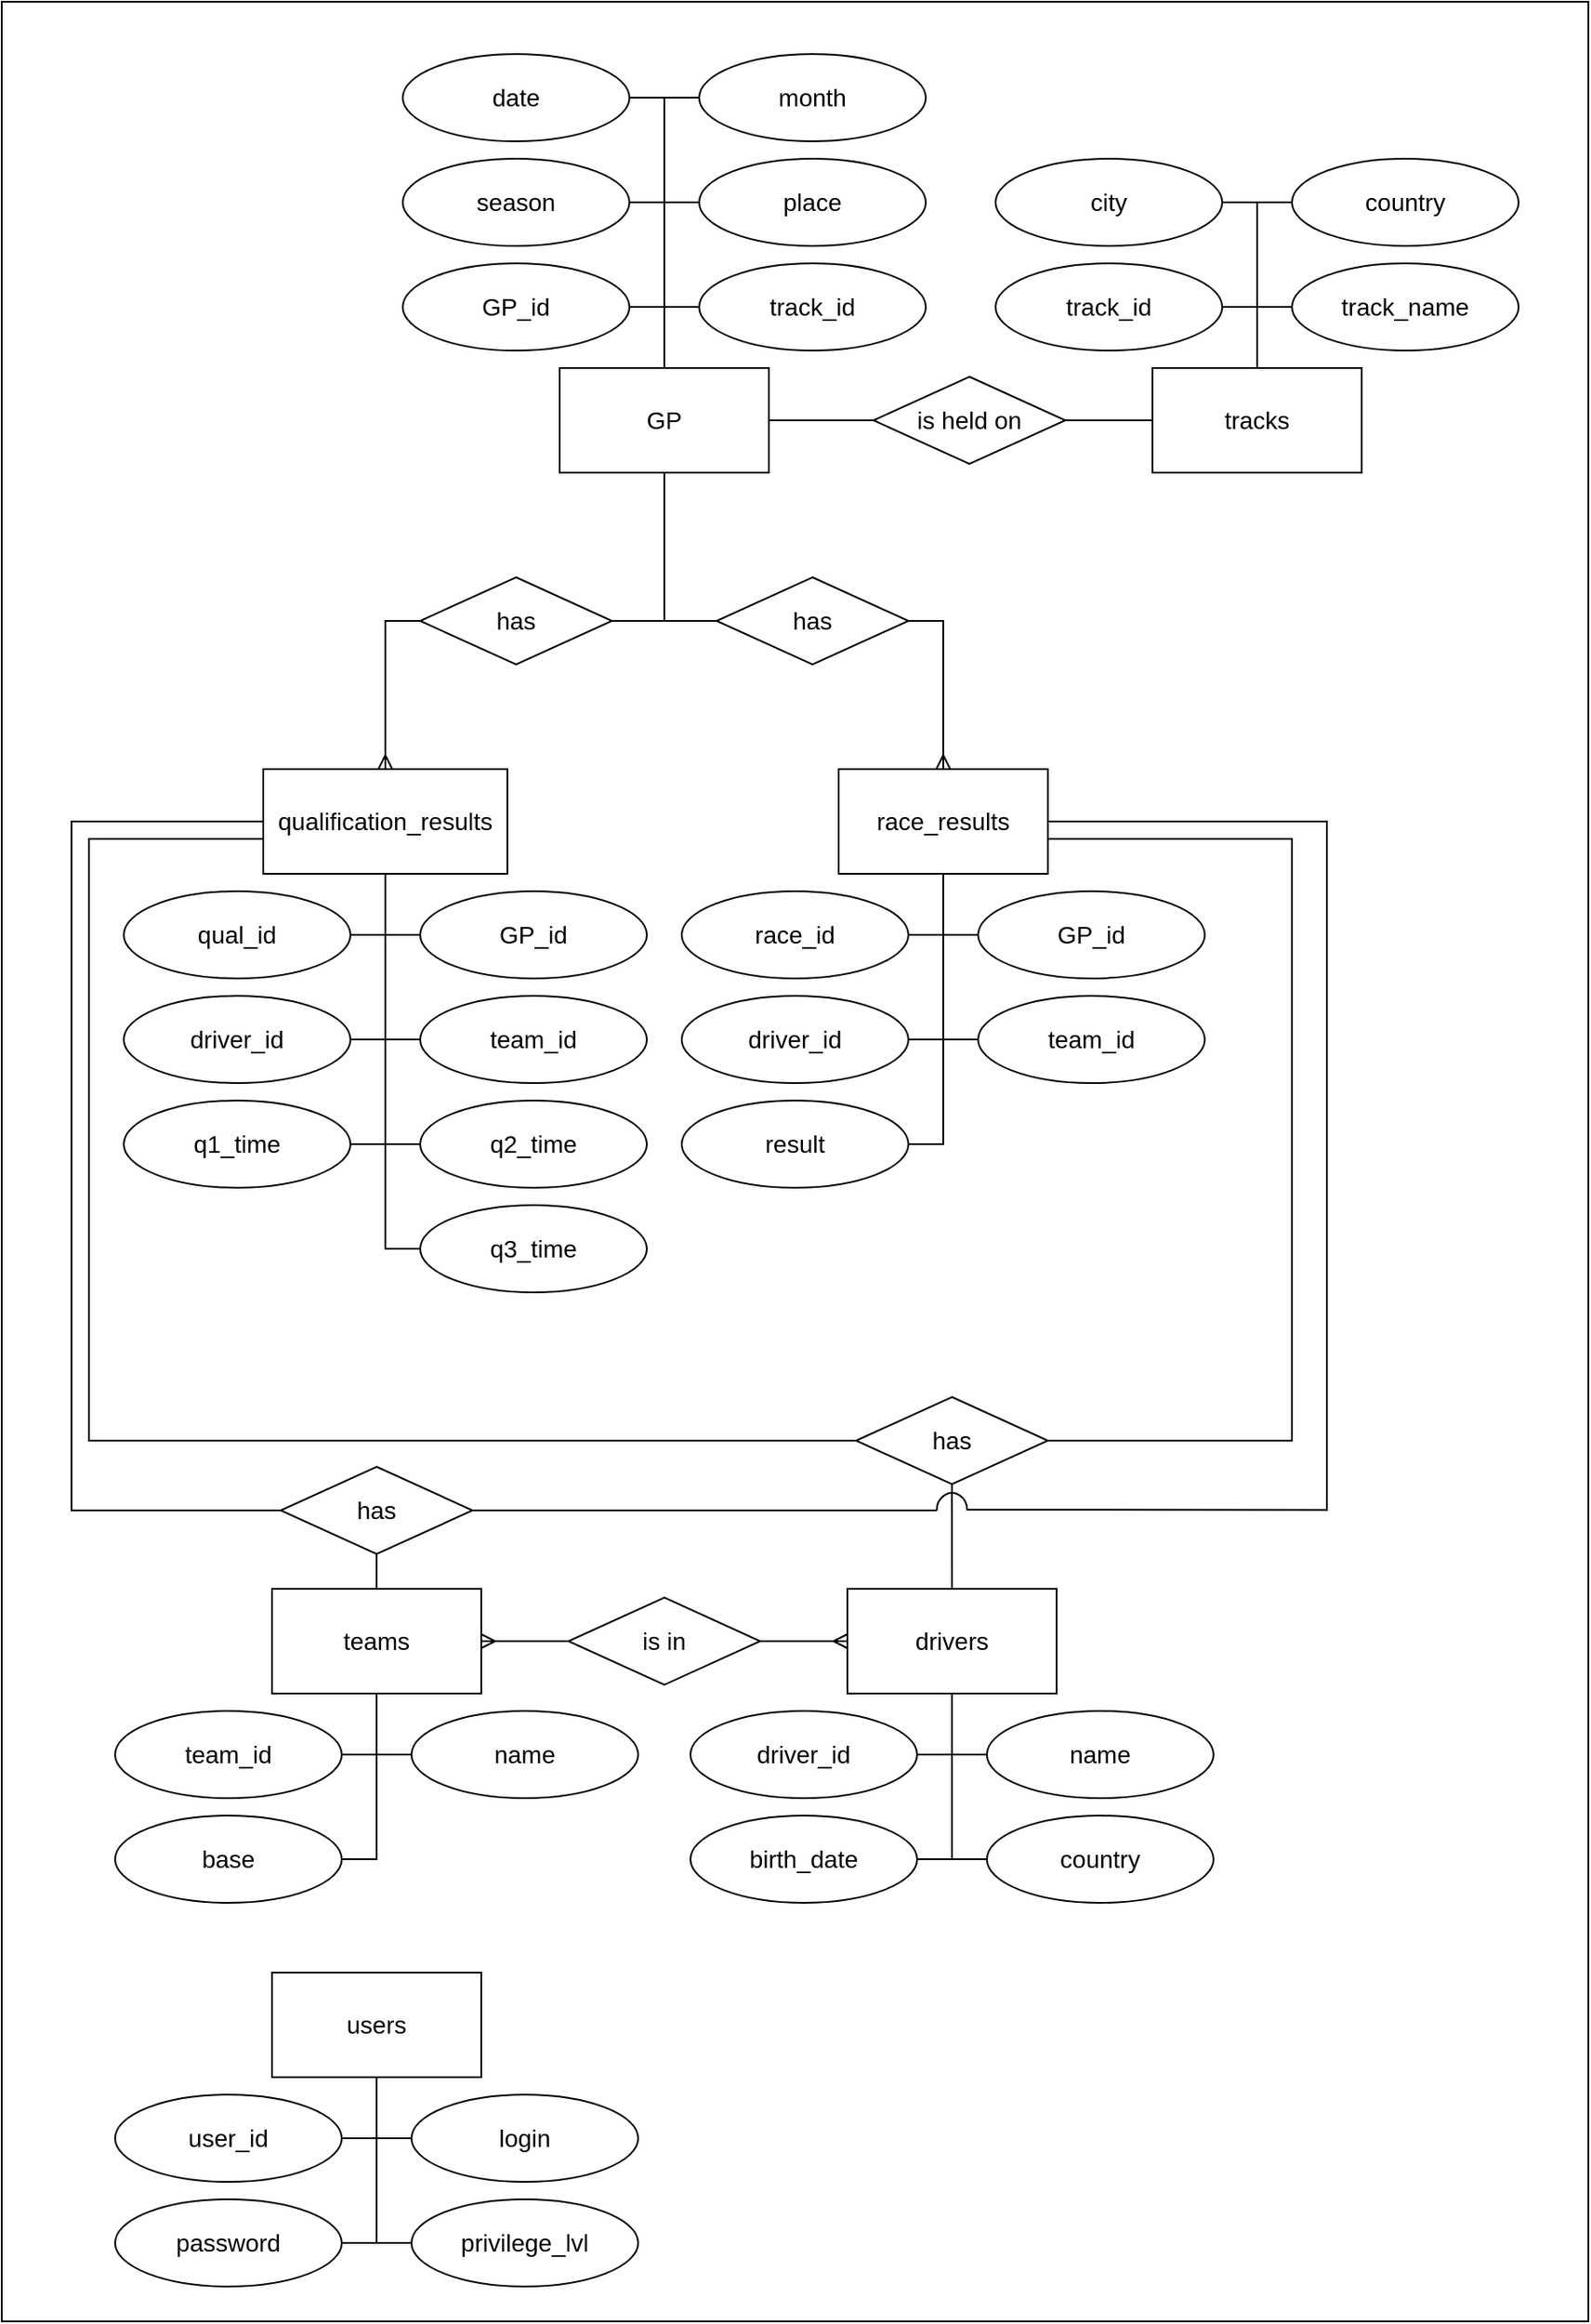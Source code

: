 <mxfile version="21.1.2" type="device">
  <diagram name="Page-1" id="3OD4oy6CaCltADLQ0Blc">
    <mxGraphModel dx="1854" dy="887" grid="1" gridSize="10" guides="1" tooltips="1" connect="1" arrows="1" fold="1" page="1" pageScale="1" pageWidth="850" pageHeight="1100" math="0" shadow="0">
      <root>
        <mxCell id="0" />
        <mxCell id="1" parent="0" />
        <mxCell id="GKB3FV2w6lnIj9IGkRJ3-1" value="" style="rounded=0;whiteSpace=wrap;html=1;" parent="1" vertex="1">
          <mxGeometry x="-160" y="190" width="910" height="1330" as="geometry" />
        </mxCell>
        <mxCell id="-P09jz9MazROtthzIZ32-97" value="" style="verticalLabelPosition=bottom;verticalAlign=top;html=1;shape=mxgraph.basic.arc;startAngle=0.747;endAngle=0.25;fontSize=14;" parent="1" vertex="1">
          <mxGeometry x="376.25" y="1045" width="17.5" height="20" as="geometry" />
        </mxCell>
        <mxCell id="-P09jz9MazROtthzIZ32-1" value="GP" style="rounded=0;whiteSpace=wrap;html=1;fontSize=14;" parent="1" vertex="1">
          <mxGeometry x="160" y="400" width="120" height="60" as="geometry" />
        </mxCell>
        <mxCell id="-P09jz9MazROtthzIZ32-2" value="GP_id" style="ellipse;whiteSpace=wrap;html=1;fontSize=14;" parent="1" vertex="1">
          <mxGeometry x="70" y="340" width="130" height="50" as="geometry" />
        </mxCell>
        <mxCell id="-P09jz9MazROtthzIZ32-4" value="season" style="ellipse;whiteSpace=wrap;html=1;fontSize=14;" parent="1" vertex="1">
          <mxGeometry x="70" y="280" width="130" height="50" as="geometry" />
        </mxCell>
        <mxCell id="-P09jz9MazROtthzIZ32-5" value="date" style="ellipse;whiteSpace=wrap;html=1;fontSize=14;" parent="1" vertex="1">
          <mxGeometry x="70" y="220" width="130" height="50" as="geometry" />
        </mxCell>
        <mxCell id="-P09jz9MazROtthzIZ32-6" value="month" style="ellipse;whiteSpace=wrap;html=1;fontSize=14;" parent="1" vertex="1">
          <mxGeometry x="240" y="220" width="130" height="50" as="geometry" />
        </mxCell>
        <mxCell id="-P09jz9MazROtthzIZ32-7" value="place" style="ellipse;whiteSpace=wrap;html=1;fontSize=14;" parent="1" vertex="1">
          <mxGeometry x="240" y="280" width="130" height="50" as="geometry" />
        </mxCell>
        <mxCell id="-P09jz9MazROtthzIZ32-8" value="track_id" style="ellipse;whiteSpace=wrap;html=1;fontSize=14;" parent="1" vertex="1">
          <mxGeometry x="240" y="340" width="130" height="50" as="geometry" />
        </mxCell>
        <mxCell id="-P09jz9MazROtthzIZ32-9" value="" style="endArrow=none;html=1;rounded=0;fontSize=14;entryX=1;entryY=0.5;entryDx=0;entryDy=0;exitX=0.5;exitY=0;exitDx=0;exitDy=0;edgeStyle=orthogonalEdgeStyle;" parent="1" source="-P09jz9MazROtthzIZ32-1" target="-P09jz9MazROtthzIZ32-5" edge="1">
          <mxGeometry width="50" height="50" relative="1" as="geometry">
            <mxPoint x="200" y="460" as="sourcePoint" />
            <mxPoint x="250" y="410" as="targetPoint" />
          </mxGeometry>
        </mxCell>
        <mxCell id="-P09jz9MazROtthzIZ32-10" value="" style="endArrow=none;html=1;rounded=0;fontSize=14;entryX=0;entryY=0.5;entryDx=0;entryDy=0;exitX=0.5;exitY=0;exitDx=0;exitDy=0;edgeStyle=orthogonalEdgeStyle;" parent="1" source="-P09jz9MazROtthzIZ32-1" target="-P09jz9MazROtthzIZ32-6" edge="1">
          <mxGeometry width="50" height="50" relative="1" as="geometry">
            <mxPoint x="230" y="410" as="sourcePoint" />
            <mxPoint x="210" y="255" as="targetPoint" />
          </mxGeometry>
        </mxCell>
        <mxCell id="-P09jz9MazROtthzIZ32-11" value="" style="endArrow=none;html=1;rounded=0;fontSize=14;entryX=0;entryY=0.5;entryDx=0;entryDy=0;exitX=0.5;exitY=0;exitDx=0;exitDy=0;edgeStyle=orthogonalEdgeStyle;" parent="1" source="-P09jz9MazROtthzIZ32-1" target="-P09jz9MazROtthzIZ32-7" edge="1">
          <mxGeometry width="50" height="50" relative="1" as="geometry">
            <mxPoint x="230" y="410" as="sourcePoint" />
            <mxPoint x="250" y="255" as="targetPoint" />
          </mxGeometry>
        </mxCell>
        <mxCell id="-P09jz9MazROtthzIZ32-12" value="" style="endArrow=none;html=1;rounded=0;fontSize=14;entryX=1;entryY=0.5;entryDx=0;entryDy=0;exitX=0.5;exitY=0;exitDx=0;exitDy=0;edgeStyle=orthogonalEdgeStyle;" parent="1" source="-P09jz9MazROtthzIZ32-1" target="-P09jz9MazROtthzIZ32-4" edge="1">
          <mxGeometry width="50" height="50" relative="1" as="geometry">
            <mxPoint x="230" y="410" as="sourcePoint" />
            <mxPoint x="250" y="255" as="targetPoint" />
          </mxGeometry>
        </mxCell>
        <mxCell id="-P09jz9MazROtthzIZ32-13" value="" style="endArrow=none;html=1;rounded=0;fontSize=14;entryX=1;entryY=0.5;entryDx=0;entryDy=0;exitX=0.5;exitY=0;exitDx=0;exitDy=0;edgeStyle=orthogonalEdgeStyle;" parent="1" source="-P09jz9MazROtthzIZ32-1" target="-P09jz9MazROtthzIZ32-2" edge="1">
          <mxGeometry width="50" height="50" relative="1" as="geometry">
            <mxPoint x="230" y="410" as="sourcePoint" />
            <mxPoint x="210" y="315" as="targetPoint" />
          </mxGeometry>
        </mxCell>
        <mxCell id="-P09jz9MazROtthzIZ32-14" value="" style="endArrow=none;html=1;rounded=0;fontSize=14;entryX=0;entryY=0.5;entryDx=0;entryDy=0;exitX=0.5;exitY=0;exitDx=0;exitDy=0;edgeStyle=orthogonalEdgeStyle;" parent="1" source="-P09jz9MazROtthzIZ32-1" target="-P09jz9MazROtthzIZ32-8" edge="1">
          <mxGeometry width="50" height="50" relative="1" as="geometry">
            <mxPoint x="230" y="410" as="sourcePoint" />
            <mxPoint x="210" y="375" as="targetPoint" />
          </mxGeometry>
        </mxCell>
        <mxCell id="-P09jz9MazROtthzIZ32-16" value="qualification_results" style="rounded=0;whiteSpace=wrap;html=1;fontSize=14;" parent="1" vertex="1">
          <mxGeometry x="-10" y="630" width="140" height="60" as="geometry" />
        </mxCell>
        <mxCell id="-P09jz9MazROtthzIZ32-17" value="q1_time" style="ellipse;whiteSpace=wrap;html=1;fontSize=14;" parent="1" vertex="1">
          <mxGeometry x="-90" y="820" width="130" height="50" as="geometry" />
        </mxCell>
        <mxCell id="-P09jz9MazROtthzIZ32-18" value="driver_id" style="ellipse;whiteSpace=wrap;html=1;fontSize=14;" parent="1" vertex="1">
          <mxGeometry x="-90" y="760" width="130" height="50" as="geometry" />
        </mxCell>
        <mxCell id="-P09jz9MazROtthzIZ32-19" value="qual_id" style="ellipse;whiteSpace=wrap;html=1;fontSize=14;" parent="1" vertex="1">
          <mxGeometry x="-90" y="700" width="130" height="50" as="geometry" />
        </mxCell>
        <mxCell id="-P09jz9MazROtthzIZ32-20" value="GP_id" style="ellipse;whiteSpace=wrap;html=1;fontSize=14;" parent="1" vertex="1">
          <mxGeometry x="80" y="700" width="130" height="50" as="geometry" />
        </mxCell>
        <mxCell id="-P09jz9MazROtthzIZ32-21" value="team_id" style="ellipse;whiteSpace=wrap;html=1;fontSize=14;" parent="1" vertex="1">
          <mxGeometry x="80" y="760" width="130" height="50" as="geometry" />
        </mxCell>
        <mxCell id="-P09jz9MazROtthzIZ32-22" value="q2_time" style="ellipse;whiteSpace=wrap;html=1;fontSize=14;" parent="1" vertex="1">
          <mxGeometry x="80" y="820" width="130" height="50" as="geometry" />
        </mxCell>
        <mxCell id="-P09jz9MazROtthzIZ32-23" value="" style="endArrow=none;html=1;rounded=0;fontSize=14;entryX=1;entryY=0.5;entryDx=0;entryDy=0;exitX=0.5;exitY=1;exitDx=0;exitDy=0;edgeStyle=orthogonalEdgeStyle;" parent="1" source="-P09jz9MazROtthzIZ32-16" target="-P09jz9MazROtthzIZ32-19" edge="1">
          <mxGeometry width="50" height="50" relative="1" as="geometry">
            <mxPoint x="60" y="920" as="sourcePoint" />
            <mxPoint x="90" y="930" as="targetPoint" />
          </mxGeometry>
        </mxCell>
        <mxCell id="-P09jz9MazROtthzIZ32-24" value="" style="endArrow=none;html=1;rounded=0;fontSize=14;entryX=0;entryY=0.5;entryDx=0;entryDy=0;exitX=0.5;exitY=1;exitDx=0;exitDy=0;edgeStyle=orthogonalEdgeStyle;" parent="1" source="-P09jz9MazROtthzIZ32-16" target="-P09jz9MazROtthzIZ32-20" edge="1">
          <mxGeometry width="50" height="50" relative="1" as="geometry">
            <mxPoint x="60" y="920" as="sourcePoint" />
            <mxPoint x="50" y="775" as="targetPoint" />
          </mxGeometry>
        </mxCell>
        <mxCell id="-P09jz9MazROtthzIZ32-25" value="" style="endArrow=none;html=1;rounded=0;fontSize=14;entryX=0;entryY=0.5;entryDx=0;entryDy=0;exitX=0.5;exitY=1;exitDx=0;exitDy=0;edgeStyle=orthogonalEdgeStyle;" parent="1" source="-P09jz9MazROtthzIZ32-16" target="-P09jz9MazROtthzIZ32-21" edge="1">
          <mxGeometry width="50" height="50" relative="1" as="geometry">
            <mxPoint x="60" y="920" as="sourcePoint" />
            <mxPoint x="90" y="775" as="targetPoint" />
          </mxGeometry>
        </mxCell>
        <mxCell id="-P09jz9MazROtthzIZ32-26" value="" style="endArrow=none;html=1;rounded=0;fontSize=14;entryX=1;entryY=0.5;entryDx=0;entryDy=0;exitX=0.5;exitY=1;exitDx=0;exitDy=0;edgeStyle=orthogonalEdgeStyle;" parent="1" source="-P09jz9MazROtthzIZ32-16" target="-P09jz9MazROtthzIZ32-18" edge="1">
          <mxGeometry width="50" height="50" relative="1" as="geometry">
            <mxPoint x="60" y="920" as="sourcePoint" />
            <mxPoint x="90" y="775" as="targetPoint" />
          </mxGeometry>
        </mxCell>
        <mxCell id="-P09jz9MazROtthzIZ32-27" value="" style="endArrow=none;html=1;rounded=0;fontSize=14;entryX=1;entryY=0.5;entryDx=0;entryDy=0;exitX=0.5;exitY=1;exitDx=0;exitDy=0;edgeStyle=orthogonalEdgeStyle;" parent="1" source="-P09jz9MazROtthzIZ32-16" target="-P09jz9MazROtthzIZ32-17" edge="1">
          <mxGeometry width="50" height="50" relative="1" as="geometry">
            <mxPoint x="60" y="920" as="sourcePoint" />
            <mxPoint x="50" y="835" as="targetPoint" />
          </mxGeometry>
        </mxCell>
        <mxCell id="-P09jz9MazROtthzIZ32-28" value="" style="endArrow=none;html=1;rounded=0;fontSize=14;entryX=0;entryY=0.5;entryDx=0;entryDy=0;exitX=0.5;exitY=1;exitDx=0;exitDy=0;edgeStyle=orthogonalEdgeStyle;" parent="1" source="-P09jz9MazROtthzIZ32-16" target="-P09jz9MazROtthzIZ32-22" edge="1">
          <mxGeometry width="50" height="50" relative="1" as="geometry">
            <mxPoint x="60" y="920" as="sourcePoint" />
            <mxPoint x="50" y="895" as="targetPoint" />
          </mxGeometry>
        </mxCell>
        <mxCell id="-P09jz9MazROtthzIZ32-29" value="q3_time" style="ellipse;whiteSpace=wrap;html=1;fontSize=14;" parent="1" vertex="1">
          <mxGeometry x="80" y="880" width="130" height="50" as="geometry" />
        </mxCell>
        <mxCell id="-P09jz9MazROtthzIZ32-30" value="" style="endArrow=none;html=1;rounded=0;fontSize=14;entryX=0;entryY=0.5;entryDx=0;entryDy=0;exitX=0.5;exitY=1;exitDx=0;exitDy=0;edgeStyle=orthogonalEdgeStyle;" parent="1" source="-P09jz9MazROtthzIZ32-16" target="-P09jz9MazROtthzIZ32-29" edge="1">
          <mxGeometry width="50" height="50" relative="1" as="geometry">
            <mxPoint x="70" y="700" as="sourcePoint" />
            <mxPoint x="90" y="855" as="targetPoint" />
          </mxGeometry>
        </mxCell>
        <mxCell id="-P09jz9MazROtthzIZ32-31" value="race_results" style="rounded=0;whiteSpace=wrap;html=1;fontSize=14;" parent="1" vertex="1">
          <mxGeometry x="320" y="630" width="120" height="60" as="geometry" />
        </mxCell>
        <mxCell id="-P09jz9MazROtthzIZ32-32" value="result" style="ellipse;whiteSpace=wrap;html=1;fontSize=14;" parent="1" vertex="1">
          <mxGeometry x="230" y="820" width="130" height="50" as="geometry" />
        </mxCell>
        <mxCell id="-P09jz9MazROtthzIZ32-33" value="driver_id" style="ellipse;whiteSpace=wrap;html=1;fontSize=14;" parent="1" vertex="1">
          <mxGeometry x="230" y="760" width="130" height="50" as="geometry" />
        </mxCell>
        <mxCell id="-P09jz9MazROtthzIZ32-34" value="race_id" style="ellipse;whiteSpace=wrap;html=1;fontSize=14;" parent="1" vertex="1">
          <mxGeometry x="230" y="700" width="130" height="50" as="geometry" />
        </mxCell>
        <mxCell id="-P09jz9MazROtthzIZ32-35" value="GP_id" style="ellipse;whiteSpace=wrap;html=1;fontSize=14;" parent="1" vertex="1">
          <mxGeometry x="400" y="700" width="130" height="50" as="geometry" />
        </mxCell>
        <mxCell id="-P09jz9MazROtthzIZ32-36" value="team_id" style="ellipse;whiteSpace=wrap;html=1;fontSize=14;" parent="1" vertex="1">
          <mxGeometry x="400" y="760" width="130" height="50" as="geometry" />
        </mxCell>
        <mxCell id="-P09jz9MazROtthzIZ32-38" value="" style="endArrow=none;html=1;rounded=0;fontSize=14;entryX=1;entryY=0.5;entryDx=0;entryDy=0;exitX=0.5;exitY=1;exitDx=0;exitDy=0;edgeStyle=orthogonalEdgeStyle;" parent="1" source="-P09jz9MazROtthzIZ32-31" target="-P09jz9MazROtthzIZ32-34" edge="1">
          <mxGeometry width="50" height="50" relative="1" as="geometry">
            <mxPoint x="380" y="920" as="sourcePoint" />
            <mxPoint x="410" y="930" as="targetPoint" />
          </mxGeometry>
        </mxCell>
        <mxCell id="-P09jz9MazROtthzIZ32-39" value="" style="endArrow=none;html=1;rounded=0;fontSize=14;entryX=0;entryY=0.5;entryDx=0;entryDy=0;exitX=0.5;exitY=1;exitDx=0;exitDy=0;edgeStyle=orthogonalEdgeStyle;" parent="1" source="-P09jz9MazROtthzIZ32-31" target="-P09jz9MazROtthzIZ32-35" edge="1">
          <mxGeometry width="50" height="50" relative="1" as="geometry">
            <mxPoint x="380" y="920" as="sourcePoint" />
            <mxPoint x="370" y="775" as="targetPoint" />
          </mxGeometry>
        </mxCell>
        <mxCell id="-P09jz9MazROtthzIZ32-40" value="" style="endArrow=none;html=1;rounded=0;fontSize=14;entryX=0;entryY=0.5;entryDx=0;entryDy=0;exitX=0.5;exitY=1;exitDx=0;exitDy=0;edgeStyle=orthogonalEdgeStyle;" parent="1" source="-P09jz9MazROtthzIZ32-31" target="-P09jz9MazROtthzIZ32-36" edge="1">
          <mxGeometry width="50" height="50" relative="1" as="geometry">
            <mxPoint x="380" y="920" as="sourcePoint" />
            <mxPoint x="410" y="775" as="targetPoint" />
          </mxGeometry>
        </mxCell>
        <mxCell id="-P09jz9MazROtthzIZ32-41" value="" style="endArrow=none;html=1;rounded=0;fontSize=14;entryX=1;entryY=0.5;entryDx=0;entryDy=0;exitX=0.5;exitY=1;exitDx=0;exitDy=0;edgeStyle=orthogonalEdgeStyle;" parent="1" source="-P09jz9MazROtthzIZ32-31" target="-P09jz9MazROtthzIZ32-33" edge="1">
          <mxGeometry width="50" height="50" relative="1" as="geometry">
            <mxPoint x="380" y="920" as="sourcePoint" />
            <mxPoint x="410" y="775" as="targetPoint" />
          </mxGeometry>
        </mxCell>
        <mxCell id="-P09jz9MazROtthzIZ32-42" value="" style="endArrow=none;html=1;rounded=0;fontSize=14;entryX=1;entryY=0.5;entryDx=0;entryDy=0;exitX=0.5;exitY=1;exitDx=0;exitDy=0;edgeStyle=orthogonalEdgeStyle;" parent="1" source="-P09jz9MazROtthzIZ32-31" target="-P09jz9MazROtthzIZ32-32" edge="1">
          <mxGeometry width="50" height="50" relative="1" as="geometry">
            <mxPoint x="380" y="920" as="sourcePoint" />
            <mxPoint x="370" y="835" as="targetPoint" />
          </mxGeometry>
        </mxCell>
        <mxCell id="-P09jz9MazROtthzIZ32-44" value="has" style="rhombus;whiteSpace=wrap;html=1;fontSize=14;" parent="1" vertex="1">
          <mxGeometry x="80" y="520" width="110" height="50" as="geometry" />
        </mxCell>
        <mxCell id="-P09jz9MazROtthzIZ32-45" value="has" style="rhombus;whiteSpace=wrap;html=1;fontSize=14;" parent="1" vertex="1">
          <mxGeometry x="250" y="520" width="110" height="50" as="geometry" />
        </mxCell>
        <mxCell id="-P09jz9MazROtthzIZ32-46" value="" style="edgeStyle=orthogonalEdgeStyle;fontSize=12;html=1;endArrow=ERmany;rounded=0;exitX=0;exitY=0.5;exitDx=0;exitDy=0;entryX=0.5;entryY=0;entryDx=0;entryDy=0;" parent="1" source="-P09jz9MazROtthzIZ32-44" target="-P09jz9MazROtthzIZ32-16" edge="1">
          <mxGeometry width="100" height="100" relative="1" as="geometry">
            <mxPoint x="140" y="650" as="sourcePoint" />
            <mxPoint x="240" y="550" as="targetPoint" />
          </mxGeometry>
        </mxCell>
        <mxCell id="-P09jz9MazROtthzIZ32-47" value="" style="endArrow=none;html=1;rounded=0;fontSize=14;entryX=1;entryY=0.5;entryDx=0;entryDy=0;exitX=0.5;exitY=1;exitDx=0;exitDy=0;edgeStyle=orthogonalEdgeStyle;" parent="1" source="-P09jz9MazROtthzIZ32-1" target="-P09jz9MazROtthzIZ32-44" edge="1">
          <mxGeometry width="50" height="50" relative="1" as="geometry">
            <mxPoint x="70" y="700" as="sourcePoint" />
            <mxPoint x="50" y="735" as="targetPoint" />
          </mxGeometry>
        </mxCell>
        <mxCell id="-P09jz9MazROtthzIZ32-48" value="" style="endArrow=none;html=1;rounded=0;fontSize=14;entryX=0;entryY=0.5;entryDx=0;entryDy=0;exitX=0.5;exitY=1;exitDx=0;exitDy=0;edgeStyle=orthogonalEdgeStyle;" parent="1" source="-P09jz9MazROtthzIZ32-1" target="-P09jz9MazROtthzIZ32-45" edge="1">
          <mxGeometry width="50" height="50" relative="1" as="geometry">
            <mxPoint x="230" y="470" as="sourcePoint" />
            <mxPoint x="200" y="555" as="targetPoint" />
          </mxGeometry>
        </mxCell>
        <mxCell id="-P09jz9MazROtthzIZ32-49" value="" style="edgeStyle=orthogonalEdgeStyle;fontSize=12;html=1;endArrow=ERmany;rounded=0;exitX=1;exitY=0.5;exitDx=0;exitDy=0;entryX=0.5;entryY=0;entryDx=0;entryDy=0;" parent="1" source="-P09jz9MazROtthzIZ32-45" target="-P09jz9MazROtthzIZ32-31" edge="1">
          <mxGeometry width="100" height="100" relative="1" as="geometry">
            <mxPoint x="90" y="555" as="sourcePoint" />
            <mxPoint x="70" y="640" as="targetPoint" />
          </mxGeometry>
        </mxCell>
        <mxCell id="-P09jz9MazROtthzIZ32-50" value="tracks" style="rounded=0;whiteSpace=wrap;html=1;fontSize=14;" parent="1" vertex="1">
          <mxGeometry x="500" y="400" width="120" height="60" as="geometry" />
        </mxCell>
        <mxCell id="-P09jz9MazROtthzIZ32-51" value="track_id" style="ellipse;whiteSpace=wrap;html=1;fontSize=14;" parent="1" vertex="1">
          <mxGeometry x="410" y="340" width="130" height="50" as="geometry" />
        </mxCell>
        <mxCell id="-P09jz9MazROtthzIZ32-52" value="city" style="ellipse;whiteSpace=wrap;html=1;fontSize=14;" parent="1" vertex="1">
          <mxGeometry x="410" y="280" width="130" height="50" as="geometry" />
        </mxCell>
        <mxCell id="-P09jz9MazROtthzIZ32-55" value="country" style="ellipse;whiteSpace=wrap;html=1;fontSize=14;" parent="1" vertex="1">
          <mxGeometry x="580" y="280" width="130" height="50" as="geometry" />
        </mxCell>
        <mxCell id="-P09jz9MazROtthzIZ32-56" value="track_name" style="ellipse;whiteSpace=wrap;html=1;fontSize=14;" parent="1" vertex="1">
          <mxGeometry x="580" y="340" width="130" height="50" as="geometry" />
        </mxCell>
        <mxCell id="-P09jz9MazROtthzIZ32-59" value="" style="endArrow=none;html=1;rounded=0;fontSize=14;entryX=0;entryY=0.5;entryDx=0;entryDy=0;exitX=0.5;exitY=0;exitDx=0;exitDy=0;edgeStyle=orthogonalEdgeStyle;" parent="1" source="-P09jz9MazROtthzIZ32-50" target="-P09jz9MazROtthzIZ32-55" edge="1">
          <mxGeometry width="50" height="50" relative="1" as="geometry">
            <mxPoint x="570" y="410" as="sourcePoint" />
            <mxPoint x="590" y="255" as="targetPoint" />
          </mxGeometry>
        </mxCell>
        <mxCell id="-P09jz9MazROtthzIZ32-60" value="" style="endArrow=none;html=1;rounded=0;fontSize=14;entryX=1;entryY=0.5;entryDx=0;entryDy=0;exitX=0.5;exitY=0;exitDx=0;exitDy=0;edgeStyle=orthogonalEdgeStyle;" parent="1" source="-P09jz9MazROtthzIZ32-50" target="-P09jz9MazROtthzIZ32-52" edge="1">
          <mxGeometry width="50" height="50" relative="1" as="geometry">
            <mxPoint x="570" y="410" as="sourcePoint" />
            <mxPoint x="590" y="255" as="targetPoint" />
          </mxGeometry>
        </mxCell>
        <mxCell id="-P09jz9MazROtthzIZ32-61" value="" style="endArrow=none;html=1;rounded=0;fontSize=14;entryX=1;entryY=0.5;entryDx=0;entryDy=0;exitX=0.5;exitY=0;exitDx=0;exitDy=0;edgeStyle=orthogonalEdgeStyle;" parent="1" source="-P09jz9MazROtthzIZ32-50" target="-P09jz9MazROtthzIZ32-51" edge="1">
          <mxGeometry width="50" height="50" relative="1" as="geometry">
            <mxPoint x="570" y="410" as="sourcePoint" />
            <mxPoint x="550" y="315" as="targetPoint" />
          </mxGeometry>
        </mxCell>
        <mxCell id="-P09jz9MazROtthzIZ32-62" value="" style="endArrow=none;html=1;rounded=0;fontSize=14;entryX=0;entryY=0.5;entryDx=0;entryDy=0;exitX=0.5;exitY=0;exitDx=0;exitDy=0;edgeStyle=orthogonalEdgeStyle;" parent="1" source="-P09jz9MazROtthzIZ32-50" target="-P09jz9MazROtthzIZ32-56" edge="1">
          <mxGeometry width="50" height="50" relative="1" as="geometry">
            <mxPoint x="570" y="410" as="sourcePoint" />
            <mxPoint x="550" y="375" as="targetPoint" />
          </mxGeometry>
        </mxCell>
        <mxCell id="-P09jz9MazROtthzIZ32-63" value="is held on" style="rhombus;whiteSpace=wrap;html=1;fontSize=14;" parent="1" vertex="1">
          <mxGeometry x="340" y="405" width="110" height="50" as="geometry" />
        </mxCell>
        <mxCell id="-P09jz9MazROtthzIZ32-64" value="" style="endArrow=none;html=1;rounded=0;fontSize=14;entryX=0;entryY=0.5;entryDx=0;entryDy=0;exitX=1;exitY=0.5;exitDx=0;exitDy=0;edgeStyle=orthogonalEdgeStyle;" parent="1" source="-P09jz9MazROtthzIZ32-1" target="-P09jz9MazROtthzIZ32-63" edge="1">
          <mxGeometry width="50" height="50" relative="1" as="geometry">
            <mxPoint x="230" y="470" as="sourcePoint" />
            <mxPoint x="260" y="555" as="targetPoint" />
          </mxGeometry>
        </mxCell>
        <mxCell id="-P09jz9MazROtthzIZ32-65" value="" style="endArrow=none;html=1;rounded=0;fontSize=14;entryX=1;entryY=0.5;entryDx=0;entryDy=0;exitX=0;exitY=0.5;exitDx=0;exitDy=0;edgeStyle=orthogonalEdgeStyle;" parent="1" source="-P09jz9MazROtthzIZ32-50" target="-P09jz9MazROtthzIZ32-63" edge="1">
          <mxGeometry width="50" height="50" relative="1" as="geometry">
            <mxPoint x="290" y="440" as="sourcePoint" />
            <mxPoint x="350" y="440" as="targetPoint" />
          </mxGeometry>
        </mxCell>
        <mxCell id="-P09jz9MazROtthzIZ32-66" value="drivers" style="rounded=0;whiteSpace=wrap;html=1;fontSize=14;" parent="1" vertex="1">
          <mxGeometry x="325" y="1100" width="120" height="60" as="geometry" />
        </mxCell>
        <mxCell id="-P09jz9MazROtthzIZ32-68" value="birth_date" style="ellipse;whiteSpace=wrap;html=1;fontSize=14;" parent="1" vertex="1">
          <mxGeometry x="235" y="1230" width="130" height="50" as="geometry" />
        </mxCell>
        <mxCell id="-P09jz9MazROtthzIZ32-69" value="driver_id" style="ellipse;whiteSpace=wrap;html=1;fontSize=14;" parent="1" vertex="1">
          <mxGeometry x="235" y="1170" width="130" height="50" as="geometry" />
        </mxCell>
        <mxCell id="-P09jz9MazROtthzIZ32-70" value="name" style="ellipse;whiteSpace=wrap;html=1;fontSize=14;" parent="1" vertex="1">
          <mxGeometry x="405" y="1170" width="130" height="50" as="geometry" />
        </mxCell>
        <mxCell id="-P09jz9MazROtthzIZ32-71" value="country" style="ellipse;whiteSpace=wrap;html=1;fontSize=14;" parent="1" vertex="1">
          <mxGeometry x="405" y="1230" width="130" height="50" as="geometry" />
        </mxCell>
        <mxCell id="-P09jz9MazROtthzIZ32-72" value="" style="endArrow=none;html=1;rounded=0;fontSize=14;entryX=1;entryY=0.5;entryDx=0;entryDy=0;exitX=0.5;exitY=1;exitDx=0;exitDy=0;edgeStyle=orthogonalEdgeStyle;" parent="1" source="-P09jz9MazROtthzIZ32-66" target="-P09jz9MazROtthzIZ32-69" edge="1">
          <mxGeometry width="50" height="50" relative="1" as="geometry">
            <mxPoint x="385" y="1390" as="sourcePoint" />
            <mxPoint x="415" y="1400" as="targetPoint" />
          </mxGeometry>
        </mxCell>
        <mxCell id="-P09jz9MazROtthzIZ32-73" value="" style="endArrow=none;html=1;rounded=0;fontSize=14;entryX=0;entryY=0.5;entryDx=0;entryDy=0;exitX=0.5;exitY=1;exitDx=0;exitDy=0;edgeStyle=orthogonalEdgeStyle;" parent="1" source="-P09jz9MazROtthzIZ32-66" target="-P09jz9MazROtthzIZ32-70" edge="1">
          <mxGeometry width="50" height="50" relative="1" as="geometry">
            <mxPoint x="385" y="1390" as="sourcePoint" />
            <mxPoint x="375" y="1245" as="targetPoint" />
          </mxGeometry>
        </mxCell>
        <mxCell id="-P09jz9MazROtthzIZ32-74" value="" style="endArrow=none;html=1;rounded=0;fontSize=14;entryX=0;entryY=0.5;entryDx=0;entryDy=0;exitX=0.5;exitY=1;exitDx=0;exitDy=0;edgeStyle=orthogonalEdgeStyle;" parent="1" source="-P09jz9MazROtthzIZ32-66" target="-P09jz9MazROtthzIZ32-71" edge="1">
          <mxGeometry width="50" height="50" relative="1" as="geometry">
            <mxPoint x="385" y="1390" as="sourcePoint" />
            <mxPoint x="415" y="1245" as="targetPoint" />
          </mxGeometry>
        </mxCell>
        <mxCell id="-P09jz9MazROtthzIZ32-75" value="" style="endArrow=none;html=1;rounded=0;fontSize=14;entryX=1;entryY=0.5;entryDx=0;entryDy=0;exitX=0.5;exitY=1;exitDx=0;exitDy=0;edgeStyle=orthogonalEdgeStyle;" parent="1" source="-P09jz9MazROtthzIZ32-66" target="-P09jz9MazROtthzIZ32-68" edge="1">
          <mxGeometry width="50" height="50" relative="1" as="geometry">
            <mxPoint x="385" y="1390" as="sourcePoint" />
            <mxPoint x="415" y="1245" as="targetPoint" />
          </mxGeometry>
        </mxCell>
        <mxCell id="-P09jz9MazROtthzIZ32-77" value="teams" style="rounded=0;whiteSpace=wrap;html=1;fontSize=14;" parent="1" vertex="1">
          <mxGeometry x="-5" y="1100" width="120" height="60" as="geometry" />
        </mxCell>
        <mxCell id="-P09jz9MazROtthzIZ32-78" value="base" style="ellipse;whiteSpace=wrap;html=1;fontSize=14;" parent="1" vertex="1">
          <mxGeometry x="-95" y="1230" width="130" height="50" as="geometry" />
        </mxCell>
        <mxCell id="-P09jz9MazROtthzIZ32-79" value="team_id" style="ellipse;whiteSpace=wrap;html=1;fontSize=14;" parent="1" vertex="1">
          <mxGeometry x="-95" y="1170" width="130" height="50" as="geometry" />
        </mxCell>
        <mxCell id="-P09jz9MazROtthzIZ32-80" value="name" style="ellipse;whiteSpace=wrap;html=1;fontSize=14;" parent="1" vertex="1">
          <mxGeometry x="75" y="1170" width="130" height="50" as="geometry" />
        </mxCell>
        <mxCell id="-P09jz9MazROtthzIZ32-82" value="" style="endArrow=none;html=1;rounded=0;fontSize=14;entryX=1;entryY=0.5;entryDx=0;entryDy=0;exitX=0.5;exitY=1;exitDx=0;exitDy=0;edgeStyle=orthogonalEdgeStyle;" parent="1" source="-P09jz9MazROtthzIZ32-77" target="-P09jz9MazROtthzIZ32-79" edge="1">
          <mxGeometry width="50" height="50" relative="1" as="geometry">
            <mxPoint x="55" y="1390" as="sourcePoint" />
            <mxPoint x="85" y="1400" as="targetPoint" />
          </mxGeometry>
        </mxCell>
        <mxCell id="-P09jz9MazROtthzIZ32-83" value="" style="endArrow=none;html=1;rounded=0;fontSize=14;entryX=0;entryY=0.5;entryDx=0;entryDy=0;exitX=0.5;exitY=1;exitDx=0;exitDy=0;edgeStyle=orthogonalEdgeStyle;" parent="1" source="-P09jz9MazROtthzIZ32-77" target="-P09jz9MazROtthzIZ32-80" edge="1">
          <mxGeometry width="50" height="50" relative="1" as="geometry">
            <mxPoint x="55" y="1390" as="sourcePoint" />
            <mxPoint x="45" y="1245" as="targetPoint" />
          </mxGeometry>
        </mxCell>
        <mxCell id="-P09jz9MazROtthzIZ32-85" value="" style="endArrow=none;html=1;rounded=0;fontSize=14;entryX=1;entryY=0.5;entryDx=0;entryDy=0;exitX=0.5;exitY=1;exitDx=0;exitDy=0;edgeStyle=orthogonalEdgeStyle;" parent="1" source="-P09jz9MazROtthzIZ32-77" target="-P09jz9MazROtthzIZ32-78" edge="1">
          <mxGeometry width="50" height="50" relative="1" as="geometry">
            <mxPoint x="55" y="1390" as="sourcePoint" />
            <mxPoint x="85" y="1245" as="targetPoint" />
          </mxGeometry>
        </mxCell>
        <mxCell id="-P09jz9MazROtthzIZ32-86" value="is in" style="rhombus;whiteSpace=wrap;html=1;fontSize=14;" parent="1" vertex="1">
          <mxGeometry x="165" y="1105" width="110" height="50" as="geometry" />
        </mxCell>
        <mxCell id="-P09jz9MazROtthzIZ32-87" value="" style="edgeStyle=orthogonalEdgeStyle;fontSize=12;html=1;endArrow=ERmany;rounded=0;exitX=0;exitY=0.5;exitDx=0;exitDy=0;entryX=1;entryY=0.5;entryDx=0;entryDy=0;" parent="1" source="-P09jz9MazROtthzIZ32-86" target="-P09jz9MazROtthzIZ32-77" edge="1">
          <mxGeometry width="100" height="100" relative="1" as="geometry">
            <mxPoint x="95" y="685" as="sourcePoint" />
            <mxPoint x="75" y="770" as="targetPoint" />
          </mxGeometry>
        </mxCell>
        <mxCell id="-P09jz9MazROtthzIZ32-88" value="" style="edgeStyle=orthogonalEdgeStyle;fontSize=12;html=1;endArrow=ERmany;rounded=0;exitX=1;exitY=0.5;exitDx=0;exitDy=0;entryX=0;entryY=0.5;entryDx=0;entryDy=0;" parent="1" source="-P09jz9MazROtthzIZ32-86" target="-P09jz9MazROtthzIZ32-66" edge="1">
          <mxGeometry width="100" height="100" relative="1" as="geometry">
            <mxPoint x="175" y="1140" as="sourcePoint" />
            <mxPoint x="125" y="1140" as="targetPoint" />
          </mxGeometry>
        </mxCell>
        <mxCell id="-P09jz9MazROtthzIZ32-89" value="has" style="rhombus;whiteSpace=wrap;html=1;fontSize=14;" parent="1" vertex="1">
          <mxGeometry y="1030" width="110" height="50" as="geometry" />
        </mxCell>
        <mxCell id="-P09jz9MazROtthzIZ32-90" value="has" style="rhombus;whiteSpace=wrap;html=1;fontSize=14;" parent="1" vertex="1">
          <mxGeometry x="330" y="990" width="110" height="50" as="geometry" />
        </mxCell>
        <mxCell id="-P09jz9MazROtthzIZ32-91" value="" style="endArrow=none;html=1;rounded=0;fontSize=14;entryX=0.5;entryY=0;entryDx=0;entryDy=0;exitX=0.5;exitY=1;exitDx=0;exitDy=0;edgeStyle=orthogonalEdgeStyle;" parent="1" source="-P09jz9MazROtthzIZ32-89" target="-P09jz9MazROtthzIZ32-77" edge="1">
          <mxGeometry width="50" height="50" relative="1" as="geometry">
            <mxPoint x="70" y="700" as="sourcePoint" />
            <mxPoint x="90" y="915" as="targetPoint" />
          </mxGeometry>
        </mxCell>
        <mxCell id="-P09jz9MazROtthzIZ32-92" value="" style="endArrow=none;html=1;rounded=0;fontSize=14;entryX=0.5;entryY=0;entryDx=0;entryDy=0;exitX=0.497;exitY=0.01;exitDx=0;exitDy=0;startArrow=none;exitPerimeter=0;" parent="1" source="-P09jz9MazROtthzIZ32-97" target="-P09jz9MazROtthzIZ32-66" edge="1">
          <mxGeometry width="50" height="50" relative="1" as="geometry">
            <mxPoint x="65" y="1090" as="sourcePoint" />
            <mxPoint x="65" y="1110" as="targetPoint" />
          </mxGeometry>
        </mxCell>
        <mxCell id="-P09jz9MazROtthzIZ32-93" value="" style="endArrow=none;html=1;rounded=0;fontSize=14;entryX=0;entryY=0.5;entryDx=0;entryDy=0;exitX=0;exitY=0.5;exitDx=0;exitDy=0;edgeStyle=orthogonalEdgeStyle;" parent="1" source="-P09jz9MazROtthzIZ32-89" target="-P09jz9MazROtthzIZ32-16" edge="1">
          <mxGeometry width="50" height="50" relative="1" as="geometry">
            <mxPoint x="65" y="1090" as="sourcePoint" />
            <mxPoint x="65" y="1110" as="targetPoint" />
            <Array as="points">
              <mxPoint x="-120" y="1055" />
              <mxPoint x="-120" y="660" />
            </Array>
          </mxGeometry>
        </mxCell>
        <mxCell id="-P09jz9MazROtthzIZ32-94" value="" style="endArrow=none;html=1;rounded=0;fontSize=14;entryX=0;entryY=0.75;entryDx=0;entryDy=0;exitX=0;exitY=0.5;exitDx=0;exitDy=0;edgeStyle=orthogonalEdgeStyle;" parent="1" source="-P09jz9MazROtthzIZ32-90" target="-P09jz9MazROtthzIZ32-16" edge="1">
          <mxGeometry width="50" height="50" relative="1" as="geometry">
            <mxPoint x="10" y="1065" as="sourcePoint" />
            <mxPoint y="670" as="targetPoint" />
            <Array as="points">
              <mxPoint x="-110" y="1015" />
              <mxPoint x="-110" y="670" />
              <mxPoint x="-10" y="670" />
            </Array>
          </mxGeometry>
        </mxCell>
        <mxCell id="-P09jz9MazROtthzIZ32-96" value="" style="endArrow=none;html=1;rounded=0;fontSize=14;exitX=1;exitY=0.75;exitDx=0;exitDy=0;edgeStyle=orthogonalEdgeStyle;entryX=1;entryY=0.5;entryDx=0;entryDy=0;" parent="1" source="-P09jz9MazROtthzIZ32-31" target="-P09jz9MazROtthzIZ32-90" edge="1">
          <mxGeometry width="50" height="50" relative="1" as="geometry">
            <mxPoint x="450" y="670" as="sourcePoint" />
            <mxPoint x="320" y="960" as="targetPoint" />
            <Array as="points">
              <mxPoint x="440" y="670" />
              <mxPoint x="580" y="670" />
              <mxPoint x="580" y="1015" />
            </Array>
          </mxGeometry>
        </mxCell>
        <mxCell id="-P09jz9MazROtthzIZ32-98" value="" style="endArrow=none;html=1;rounded=0;fontSize=14;entryX=0.5;entryY=0;entryDx=0;entryDy=0;exitX=0.5;exitY=1;exitDx=0;exitDy=0;edgeStyle=orthogonalEdgeStyle;" parent="1" source="-P09jz9MazROtthzIZ32-90" target="-P09jz9MazROtthzIZ32-97" edge="1">
          <mxGeometry width="50" height="50" relative="1" as="geometry">
            <mxPoint x="385" y="1040.0" as="sourcePoint" />
            <mxPoint x="385" y="1100.0" as="targetPoint" />
          </mxGeometry>
        </mxCell>
        <mxCell id="-P09jz9MazROtthzIZ32-99" value="" style="endArrow=none;html=1;rounded=0;fontSize=14;exitX=1;exitY=0.5;exitDx=0;exitDy=0;" parent="1" source="-P09jz9MazROtthzIZ32-89" target="-P09jz9MazROtthzIZ32-97" edge="1">
          <mxGeometry width="50" height="50" relative="1" as="geometry">
            <mxPoint x="240" y="1060" as="sourcePoint" />
            <mxPoint x="290" y="1010" as="targetPoint" />
          </mxGeometry>
        </mxCell>
        <mxCell id="-P09jz9MazROtthzIZ32-101" value="" style="endArrow=none;html=1;rounded=0;fontSize=14;exitX=1;exitY=0.5;exitDx=0;exitDy=0;edgeStyle=orthogonalEdgeStyle;entryX=0.998;entryY=0.483;entryDx=0;entryDy=0;entryPerimeter=0;" parent="1" source="-P09jz9MazROtthzIZ32-31" target="-P09jz9MazROtthzIZ32-97" edge="1">
          <mxGeometry width="50" height="50" relative="1" as="geometry">
            <mxPoint x="120" y="1065" as="sourcePoint" />
            <mxPoint x="400" y="1055" as="targetPoint" />
            <Array as="points">
              <mxPoint x="600" y="660" />
              <mxPoint x="600" y="1055" />
            </Array>
          </mxGeometry>
        </mxCell>
        <mxCell id="mEMXLL7tLX4JDlvwHve8-1" value="users" style="rounded=0;whiteSpace=wrap;html=1;fontSize=14;" vertex="1" parent="1">
          <mxGeometry x="-5" y="1320" width="120" height="60" as="geometry" />
        </mxCell>
        <mxCell id="mEMXLL7tLX4JDlvwHve8-2" value="password" style="ellipse;whiteSpace=wrap;html=1;fontSize=14;" vertex="1" parent="1">
          <mxGeometry x="-95" y="1450" width="130" height="50" as="geometry" />
        </mxCell>
        <mxCell id="mEMXLL7tLX4JDlvwHve8-3" value="user_id" style="ellipse;whiteSpace=wrap;html=1;fontSize=14;" vertex="1" parent="1">
          <mxGeometry x="-95" y="1390" width="130" height="50" as="geometry" />
        </mxCell>
        <mxCell id="mEMXLL7tLX4JDlvwHve8-4" value="login" style="ellipse;whiteSpace=wrap;html=1;fontSize=14;" vertex="1" parent="1">
          <mxGeometry x="75" y="1390" width="130" height="50" as="geometry" />
        </mxCell>
        <mxCell id="mEMXLL7tLX4JDlvwHve8-5" value="privilege_lvl" style="ellipse;whiteSpace=wrap;html=1;fontSize=14;" vertex="1" parent="1">
          <mxGeometry x="75" y="1450" width="130" height="50" as="geometry" />
        </mxCell>
        <mxCell id="mEMXLL7tLX4JDlvwHve8-6" value="" style="endArrow=none;html=1;rounded=0;fontSize=14;entryX=1;entryY=0.5;entryDx=0;entryDy=0;exitX=0.5;exitY=1;exitDx=0;exitDy=0;edgeStyle=orthogonalEdgeStyle;" edge="1" parent="1" source="mEMXLL7tLX4JDlvwHve8-1" target="mEMXLL7tLX4JDlvwHve8-3">
          <mxGeometry width="50" height="50" relative="1" as="geometry">
            <mxPoint x="55" y="1610" as="sourcePoint" />
            <mxPoint x="85" y="1620" as="targetPoint" />
          </mxGeometry>
        </mxCell>
        <mxCell id="mEMXLL7tLX4JDlvwHve8-7" value="" style="endArrow=none;html=1;rounded=0;fontSize=14;entryX=0;entryY=0.5;entryDx=0;entryDy=0;exitX=0.5;exitY=1;exitDx=0;exitDy=0;edgeStyle=orthogonalEdgeStyle;" edge="1" parent="1" source="mEMXLL7tLX4JDlvwHve8-1" target="mEMXLL7tLX4JDlvwHve8-4">
          <mxGeometry width="50" height="50" relative="1" as="geometry">
            <mxPoint x="55" y="1610" as="sourcePoint" />
            <mxPoint x="45" y="1465" as="targetPoint" />
          </mxGeometry>
        </mxCell>
        <mxCell id="mEMXLL7tLX4JDlvwHve8-8" value="" style="endArrow=none;html=1;rounded=0;fontSize=14;entryX=0;entryY=0.5;entryDx=0;entryDy=0;exitX=0.5;exitY=1;exitDx=0;exitDy=0;edgeStyle=orthogonalEdgeStyle;" edge="1" parent="1" source="mEMXLL7tLX4JDlvwHve8-1" target="mEMXLL7tLX4JDlvwHve8-5">
          <mxGeometry width="50" height="50" relative="1" as="geometry">
            <mxPoint x="55" y="1610" as="sourcePoint" />
            <mxPoint x="85" y="1465" as="targetPoint" />
          </mxGeometry>
        </mxCell>
        <mxCell id="mEMXLL7tLX4JDlvwHve8-9" value="" style="endArrow=none;html=1;rounded=0;fontSize=14;entryX=1;entryY=0.5;entryDx=0;entryDy=0;exitX=0.5;exitY=1;exitDx=0;exitDy=0;edgeStyle=orthogonalEdgeStyle;" edge="1" parent="1" source="mEMXLL7tLX4JDlvwHve8-1" target="mEMXLL7tLX4JDlvwHve8-2">
          <mxGeometry width="50" height="50" relative="1" as="geometry">
            <mxPoint x="55" y="1610" as="sourcePoint" />
            <mxPoint x="85" y="1465" as="targetPoint" />
          </mxGeometry>
        </mxCell>
      </root>
    </mxGraphModel>
  </diagram>
</mxfile>
